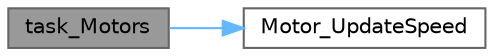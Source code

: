 digraph "task_Motors"
{
 // LATEX_PDF_SIZE
  bgcolor="transparent";
  edge [fontname=Helvetica,fontsize=10,labelfontname=Helvetica,labelfontsize=10];
  node [fontname=Helvetica,fontsize=10,shape=box,height=0.2,width=0.4];
  rankdir="LR";
  Node1 [id="Node000001",label="task_Motors",height=0.2,width=0.4,color="gray40", fillcolor="grey60", style="filled", fontcolor="black",tooltip="Task declarations."];
  Node1 -> Node2 [id="edge1_Node000001_Node000002",color="steelblue1",style="solid",tooltip=" "];
  Node2 [id="Node000002",label="Motor_UpdateSpeed",height=0.2,width=0.4,color="grey40", fillcolor="white", style="filled",URL="$driver__Motor_8c.html#a545aba630910986048b10789d7eefc60",tooltip="Update motor speeds gradually to achieve smoother transitions."];
}
